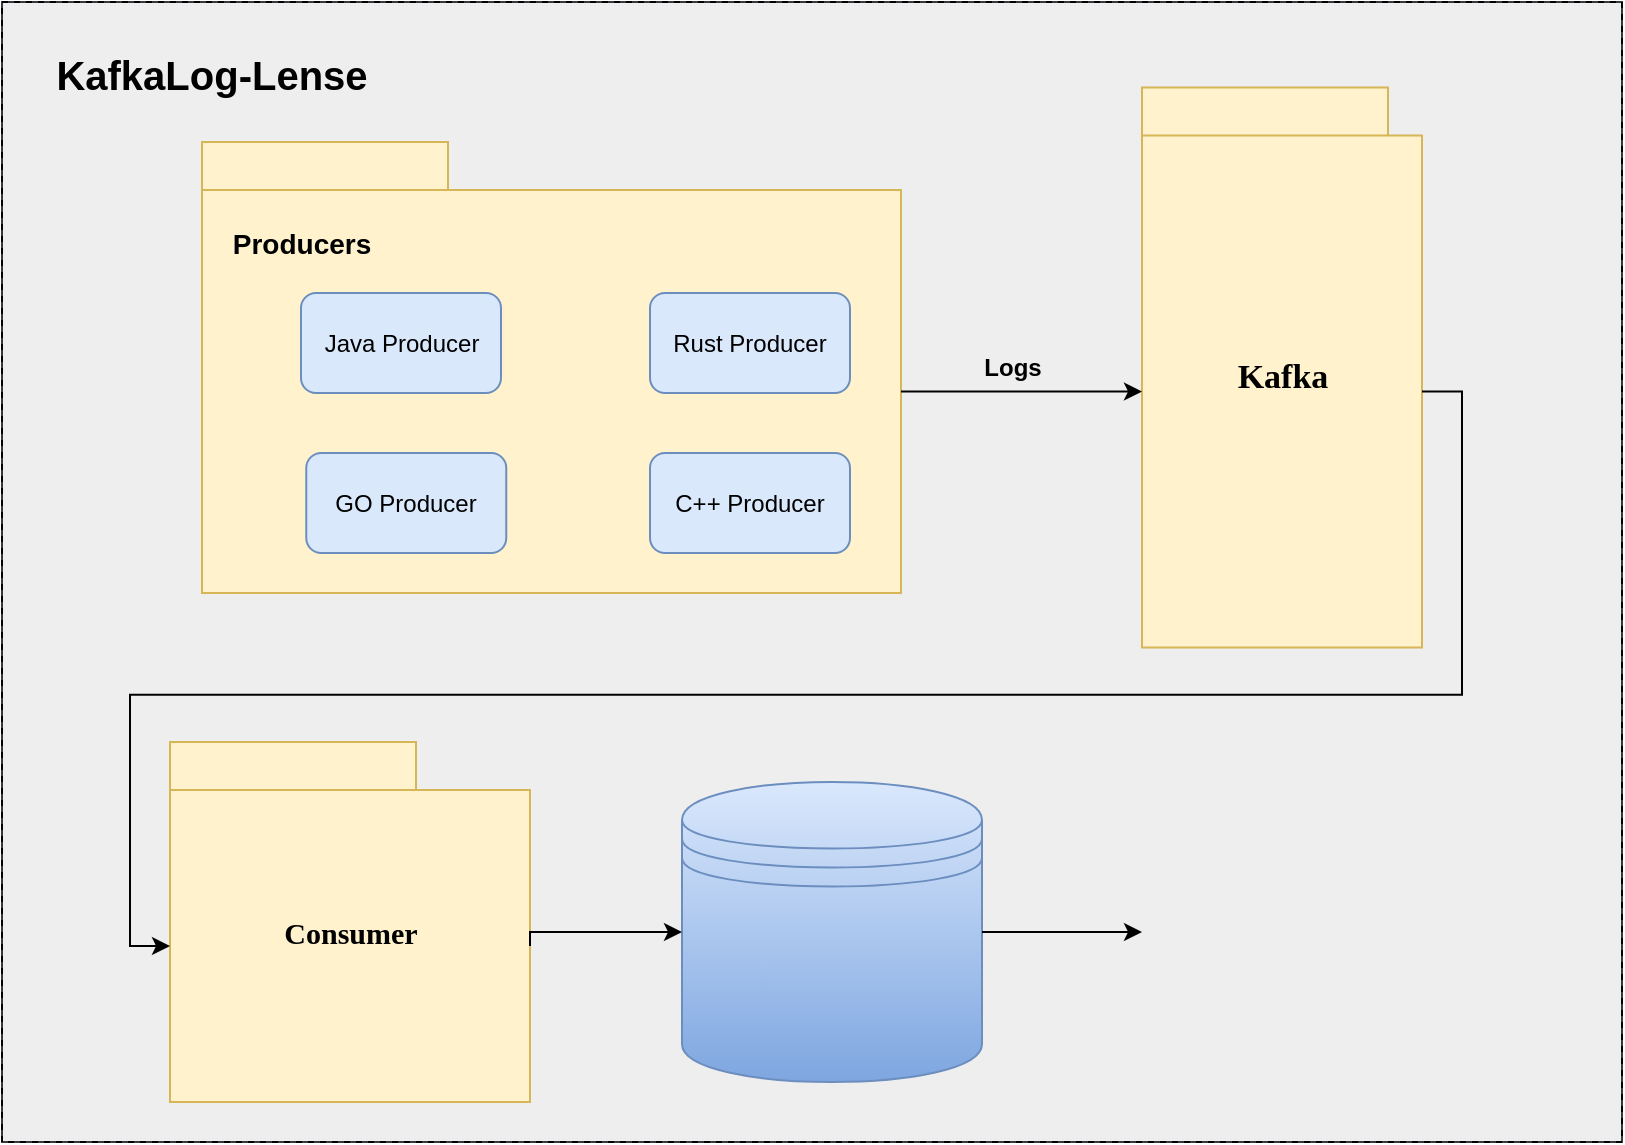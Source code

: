 <mxfile version="21.5.0" type="device">
  <diagram name="Page-1" id="b5b7bab2-c9e2-2cf4-8b2a-24fd1a2a6d21">
    <mxGraphModel dx="1400" dy="764" grid="1" gridSize="10" guides="1" tooltips="1" connect="1" arrows="1" fold="1" page="1" pageScale="1" pageWidth="827" pageHeight="1169" background="none" math="0" shadow="0">
      <root>
        <mxCell id="0" />
        <mxCell id="1" parent="0" />
        <mxCell id="0wfUy-Yw_zYCB97_N-Ra-35" value="" style="group;fillColor=#eeeeee;strokeColor=#36393d;" vertex="1" connectable="0" parent="1">
          <mxGeometry x="240" y="390" width="810" height="570" as="geometry" />
        </mxCell>
        <mxCell id="0wfUy-Yw_zYCB97_N-Ra-31" value="" style="rounded=0;whiteSpace=wrap;html=1;dashed=1;fillColor=none;" vertex="1" parent="0wfUy-Yw_zYCB97_N-Ra-35">
          <mxGeometry width="810" height="570" as="geometry" />
        </mxCell>
        <mxCell id="6e0c8c40b5770093-47" value="&lt;font style=&quot;font-size: 17px;&quot;&gt;Kafka&lt;/font&gt;" style="shape=folder;fontStyle=1;spacingTop=10;tabWidth=123;tabHeight=24;tabPosition=left;html=1;rounded=0;shadow=0;comic=0;labelBackgroundColor=none;strokeWidth=1;fontFamily=Verdana;fontSize=10;align=center;fillColor=#fff2cc;strokeColor=#d6b656;" parent="0wfUy-Yw_zYCB97_N-Ra-35" vertex="1">
          <mxGeometry x="570" y="42.75" width="140" height="280" as="geometry" />
        </mxCell>
        <mxCell id="0wfUy-Yw_zYCB97_N-Ra-9" value="" style="group" vertex="1" connectable="0" parent="0wfUy-Yw_zYCB97_N-Ra-35">
          <mxGeometry x="100" y="70" width="349.5" height="225.5" as="geometry" />
        </mxCell>
        <mxCell id="6e0c8c40b5770093-33" value="" style="shape=folder;fontStyle=1;spacingTop=10;tabWidth=123;tabHeight=24;tabPosition=left;html=1;rounded=0;shadow=0;comic=0;labelBackgroundColor=none;strokeColor=#d6b656;strokeWidth=1;fillColor=#fff2cc;fontFamily=Verdana;fontSize=10;align=center;" parent="0wfUy-Yw_zYCB97_N-Ra-9" vertex="1">
          <mxGeometry width="349.5" height="225.5" as="geometry" />
        </mxCell>
        <mxCell id="0wfUy-Yw_zYCB97_N-Ra-2" value="&lt;font style=&quot;font-size: 14px;&quot;&gt;&lt;b&gt;Producers&lt;/b&gt;&lt;/font&gt;" style="text;html=1;strokeColor=none;fillColor=none;align=center;verticalAlign=middle;whiteSpace=wrap;rounded=0;" vertex="1" parent="0wfUy-Yw_zYCB97_N-Ra-9">
          <mxGeometry x="19.5" y="35.5" width="60" height="30" as="geometry" />
        </mxCell>
        <mxCell id="0wfUy-Yw_zYCB97_N-Ra-4" value="Java Producer" style="rounded=1;whiteSpace=wrap;html=1;fillColor=#dae8fc;strokeColor=#6c8ebf;" vertex="1" parent="0wfUy-Yw_zYCB97_N-Ra-9">
          <mxGeometry x="49.5" y="75.5" width="100" height="50" as="geometry" />
        </mxCell>
        <mxCell id="0wfUy-Yw_zYCB97_N-Ra-5" value="GO Producer" style="rounded=1;whiteSpace=wrap;html=1;fillColor=#dae8fc;strokeColor=#6c8ebf;" vertex="1" parent="0wfUy-Yw_zYCB97_N-Ra-9">
          <mxGeometry x="52.13" y="155.5" width="100" height="50" as="geometry" />
        </mxCell>
        <mxCell id="0wfUy-Yw_zYCB97_N-Ra-6" value="C++ Producer" style="rounded=1;whiteSpace=wrap;html=1;fillColor=#dae8fc;strokeColor=#6c8ebf;" vertex="1" parent="0wfUy-Yw_zYCB97_N-Ra-9">
          <mxGeometry x="224" y="155.5" width="100" height="50" as="geometry" />
        </mxCell>
        <mxCell id="0wfUy-Yw_zYCB97_N-Ra-7" value="Rust Producer" style="rounded=1;whiteSpace=wrap;html=1;fillColor=#dae8fc;strokeColor=#6c8ebf;" vertex="1" parent="0wfUy-Yw_zYCB97_N-Ra-9">
          <mxGeometry x="224" y="75.5" width="100" height="50" as="geometry" />
        </mxCell>
        <mxCell id="0wfUy-Yw_zYCB97_N-Ra-17" style="edgeStyle=orthogonalEdgeStyle;rounded=0;orthogonalLoop=1;jettySize=auto;html=1;exitX=0;exitY=0;exitDx=349.5;exitDy=124.75;exitPerimeter=0;entryX=0;entryY=0;entryDx=0;entryDy=152;entryPerimeter=0;" edge="1" parent="0wfUy-Yw_zYCB97_N-Ra-35" source="6e0c8c40b5770093-33" target="6e0c8c40b5770093-47">
          <mxGeometry relative="1" as="geometry" />
        </mxCell>
        <mxCell id="0wfUy-Yw_zYCB97_N-Ra-18" value="&lt;b&gt;Logs&lt;/b&gt;" style="text;html=1;align=center;verticalAlign=middle;resizable=0;points=[];autosize=1;strokeColor=none;fillColor=none;" vertex="1" parent="0wfUy-Yw_zYCB97_N-Ra-35">
          <mxGeometry x="480" y="167.75" width="50" height="30" as="geometry" />
        </mxCell>
        <mxCell id="0wfUy-Yw_zYCB97_N-Ra-19" value="&lt;font style=&quot;font-size: 15px;&quot;&gt;Consumer&lt;/font&gt;" style="shape=folder;fontStyle=1;spacingTop=10;tabWidth=123;tabHeight=24;tabPosition=left;html=1;rounded=0;shadow=0;comic=0;labelBackgroundColor=none;strokeWidth=1;fontFamily=Verdana;fontSize=10;align=center;fillColor=#fff2cc;strokeColor=#d6b656;" vertex="1" parent="0wfUy-Yw_zYCB97_N-Ra-35">
          <mxGeometry x="84" y="370" width="180" height="180" as="geometry" />
        </mxCell>
        <mxCell id="0wfUy-Yw_zYCB97_N-Ra-20" style="edgeStyle=orthogonalEdgeStyle;rounded=0;orthogonalLoop=1;jettySize=auto;html=1;exitX=0;exitY=0;exitDx=140;exitDy=152;exitPerimeter=0;entryX=0;entryY=0;entryDx=0;entryDy=102;entryPerimeter=0;" edge="1" parent="0wfUy-Yw_zYCB97_N-Ra-35" source="6e0c8c40b5770093-47" target="0wfUy-Yw_zYCB97_N-Ra-19">
          <mxGeometry relative="1" as="geometry" />
        </mxCell>
        <mxCell id="0wfUy-Yw_zYCB97_N-Ra-23" value="" style="group" vertex="1" connectable="0" parent="0wfUy-Yw_zYCB97_N-Ra-35">
          <mxGeometry x="340" y="390" width="150" height="150" as="geometry" />
        </mxCell>
        <mxCell id="0wfUy-Yw_zYCB97_N-Ra-21" value="" style="shape=datastore;whiteSpace=wrap;html=1;fillColor=#dae8fc;strokeColor=#6c8ebf;gradientColor=#7ea6e0;" vertex="1" parent="0wfUy-Yw_zYCB97_N-Ra-23">
          <mxGeometry width="150" height="150" as="geometry" />
        </mxCell>
        <mxCell id="0wfUy-Yw_zYCB97_N-Ra-22" value="" style="shape=image;verticalLabelPosition=bottom;labelBackgroundColor=default;verticalAlign=top;aspect=fixed;imageAspect=0;image=https://upload.wikimedia.org/wikipedia/commons/thumb/f/f4/Elasticsearch_logo.svg/1280px-Elasticsearch_logo.svg.png;" vertex="1" parent="0wfUy-Yw_zYCB97_N-Ra-23">
          <mxGeometry x="12.321" y="75" width="125.357" height="27.471" as="geometry" />
        </mxCell>
        <mxCell id="0wfUy-Yw_zYCB97_N-Ra-25" style="edgeStyle=orthogonalEdgeStyle;rounded=0;orthogonalLoop=1;jettySize=auto;html=1;exitX=0;exitY=0;exitDx=180;exitDy=102;exitPerimeter=0;entryX=0;entryY=0.5;entryDx=0;entryDy=0;" edge="1" parent="0wfUy-Yw_zYCB97_N-Ra-35" source="0wfUy-Yw_zYCB97_N-Ra-19" target="0wfUy-Yw_zYCB97_N-Ra-21">
          <mxGeometry relative="1" as="geometry">
            <mxPoint x="340" y="475" as="targetPoint" />
            <Array as="points">
              <mxPoint x="264" y="465" />
            </Array>
          </mxGeometry>
        </mxCell>
        <mxCell id="0wfUy-Yw_zYCB97_N-Ra-27" value="" style="shape=image;verticalLabelPosition=bottom;labelBackgroundColor=default;verticalAlign=top;aspect=fixed;imageAspect=0;image=https://upload.wikimedia.org/wikipedia/commons/thumb/a/a1/Grafana_logo.svg/1200px-Grafana_logo.svg.png;" vertex="1" parent="0wfUy-Yw_zYCB97_N-Ra-35">
          <mxGeometry x="570" y="385.51" width="155.8" height="158.98" as="geometry" />
        </mxCell>
        <mxCell id="0wfUy-Yw_zYCB97_N-Ra-30" style="edgeStyle=orthogonalEdgeStyle;rounded=0;orthogonalLoop=1;jettySize=auto;html=1;exitX=1;exitY=0.5;exitDx=0;exitDy=0;entryX=0;entryY=0.5;entryDx=0;entryDy=0;" edge="1" parent="0wfUy-Yw_zYCB97_N-Ra-35" source="0wfUy-Yw_zYCB97_N-Ra-21" target="0wfUy-Yw_zYCB97_N-Ra-27">
          <mxGeometry relative="1" as="geometry" />
        </mxCell>
        <mxCell id="0wfUy-Yw_zYCB97_N-Ra-34" value="&lt;font size=&quot;1&quot; style=&quot;&quot;&gt;&lt;b style=&quot;font-size: 20px;&quot;&gt;KafkaLog-Lense&lt;/b&gt;&lt;/font&gt;" style="text;html=1;strokeColor=none;fillColor=none;align=center;verticalAlign=middle;whiteSpace=wrap;rounded=0;" vertex="1" parent="0wfUy-Yw_zYCB97_N-Ra-35">
          <mxGeometry x="20" y="12.75" width="170" height="47.25" as="geometry" />
        </mxCell>
      </root>
    </mxGraphModel>
  </diagram>
</mxfile>

